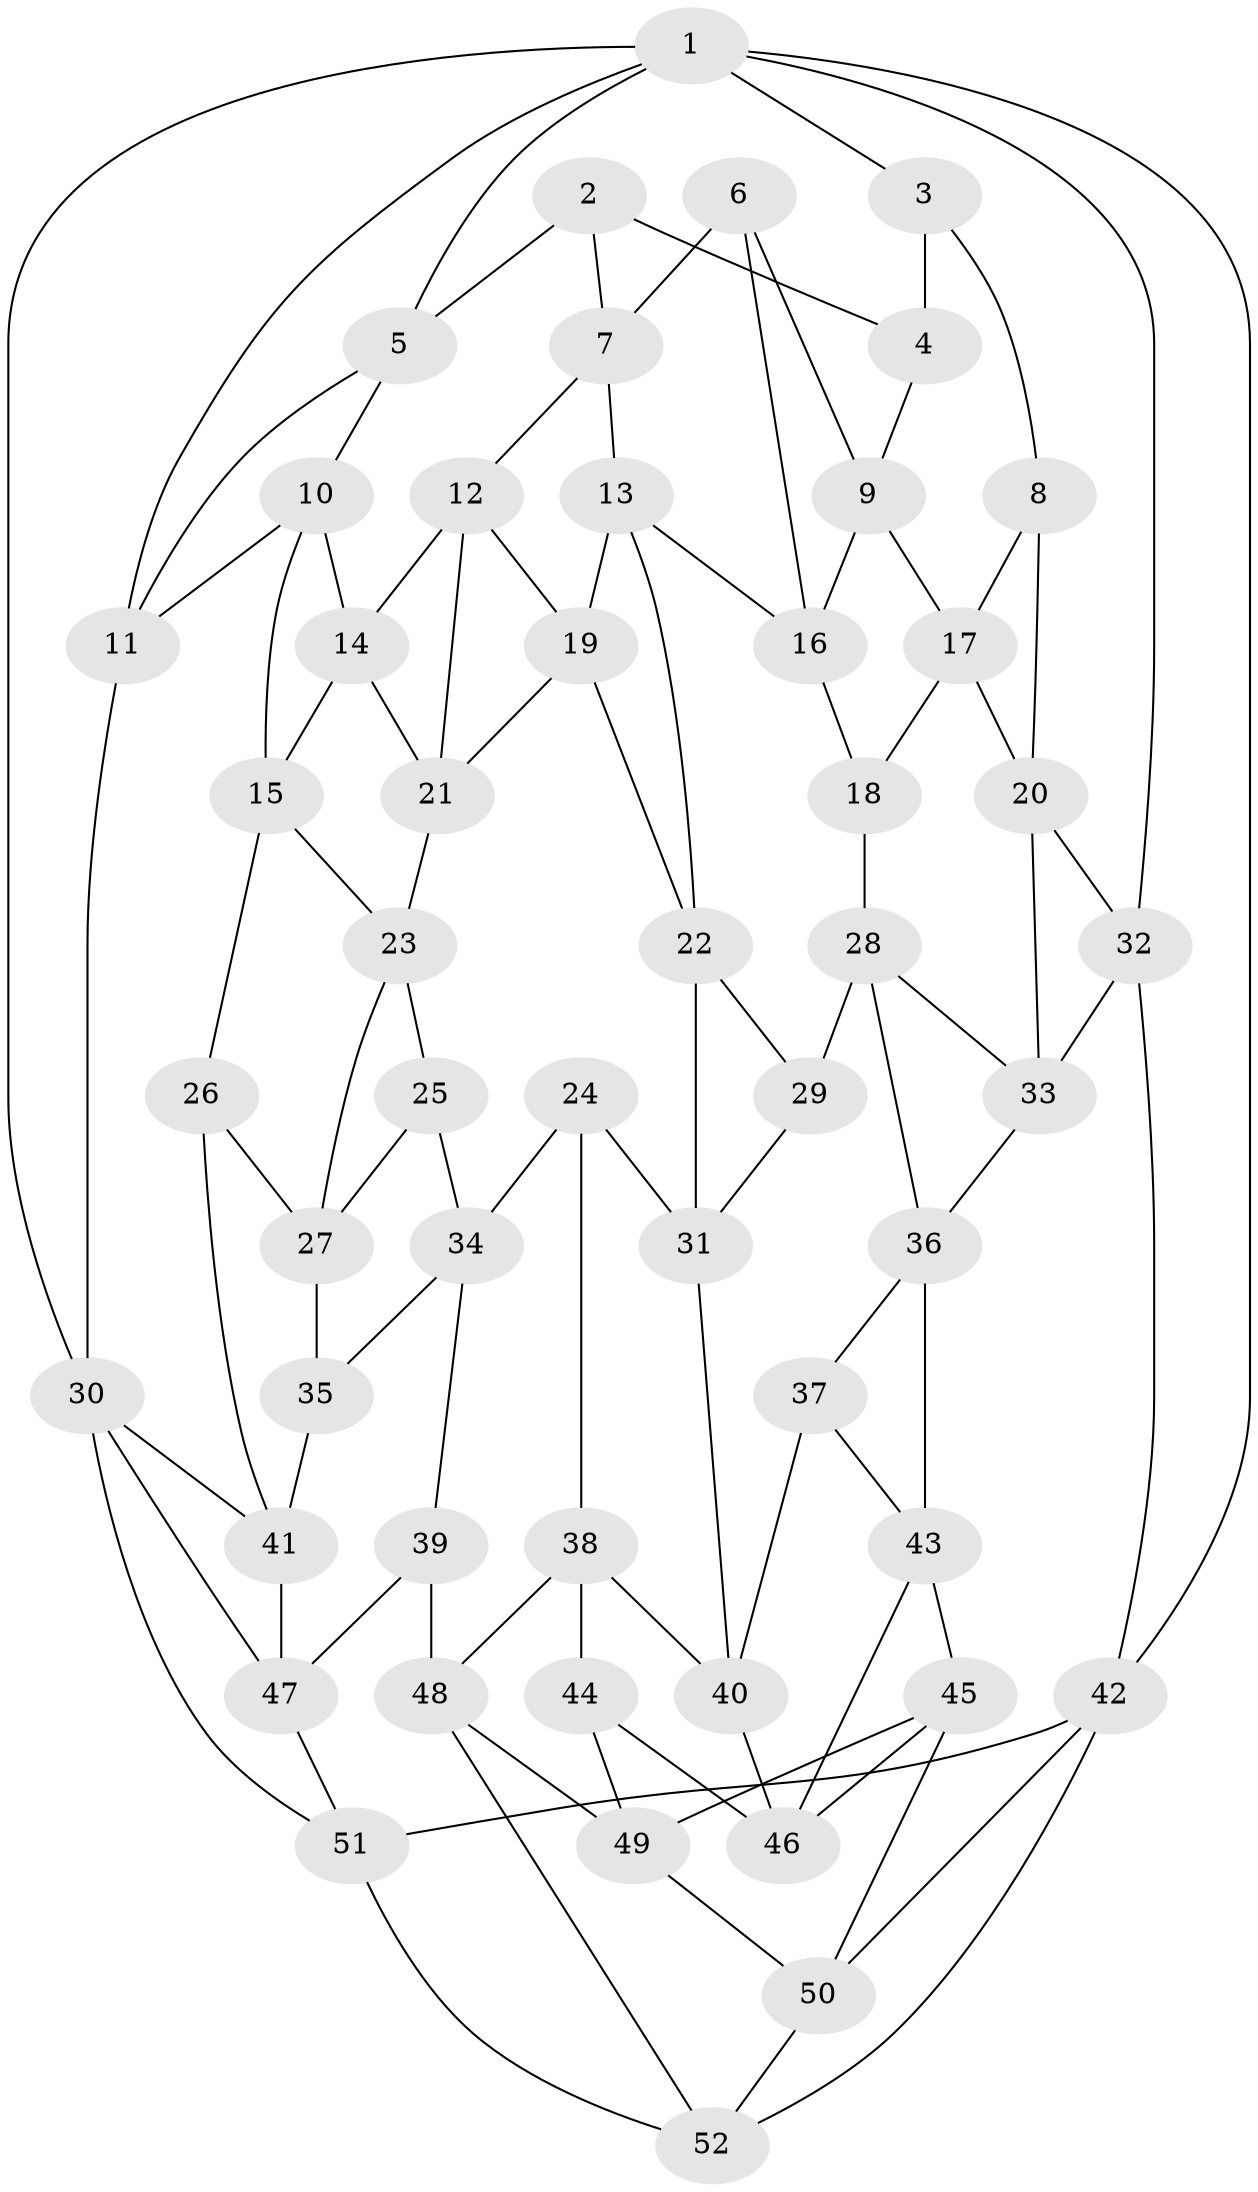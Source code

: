 // original degree distribution, {3: 0.019417475728155338, 5: 0.5825242718446602, 6: 0.18446601941747573, 4: 0.21359223300970873}
// Generated by graph-tools (version 1.1) at 2025/03/03/09/25 03:03:28]
// undirected, 52 vertices, 99 edges
graph export_dot {
graph [start="1"]
  node [color=gray90,style=filled];
  1;
  2;
  3;
  4;
  5;
  6;
  7;
  8;
  9;
  10;
  11;
  12;
  13;
  14;
  15;
  16;
  17;
  18;
  19;
  20;
  21;
  22;
  23;
  24;
  25;
  26;
  27;
  28;
  29;
  30;
  31;
  32;
  33;
  34;
  35;
  36;
  37;
  38;
  39;
  40;
  41;
  42;
  43;
  44;
  45;
  46;
  47;
  48;
  49;
  50;
  51;
  52;
  1 -- 3 [weight=1.0];
  1 -- 5 [weight=1.0];
  1 -- 11 [weight=1.0];
  1 -- 30 [weight=1.0];
  1 -- 32 [weight=1.0];
  1 -- 42 [weight=1.0];
  2 -- 4 [weight=1.0];
  2 -- 5 [weight=1.0];
  2 -- 7 [weight=1.0];
  3 -- 4 [weight=1.0];
  3 -- 8 [weight=1.0];
  4 -- 9 [weight=1.0];
  5 -- 10 [weight=1.0];
  5 -- 11 [weight=1.0];
  6 -- 7 [weight=1.0];
  6 -- 9 [weight=1.0];
  6 -- 16 [weight=1.0];
  7 -- 12 [weight=1.0];
  7 -- 13 [weight=1.0];
  8 -- 17 [weight=1.0];
  8 -- 20 [weight=1.0];
  9 -- 16 [weight=1.0];
  9 -- 17 [weight=1.0];
  10 -- 11 [weight=1.0];
  10 -- 14 [weight=1.0];
  10 -- 15 [weight=1.0];
  11 -- 30 [weight=1.0];
  12 -- 14 [weight=1.0];
  12 -- 19 [weight=1.0];
  12 -- 21 [weight=1.0];
  13 -- 16 [weight=1.0];
  13 -- 19 [weight=1.0];
  13 -- 22 [weight=1.0];
  14 -- 15 [weight=1.0];
  14 -- 21 [weight=1.0];
  15 -- 23 [weight=1.0];
  15 -- 26 [weight=1.0];
  16 -- 18 [weight=1.0];
  17 -- 18 [weight=1.0];
  17 -- 20 [weight=1.0];
  18 -- 28 [weight=1.0];
  19 -- 21 [weight=1.0];
  19 -- 22 [weight=1.0];
  20 -- 32 [weight=1.0];
  20 -- 33 [weight=1.0];
  21 -- 23 [weight=1.0];
  22 -- 29 [weight=1.0];
  22 -- 31 [weight=1.0];
  23 -- 25 [weight=1.0];
  23 -- 27 [weight=1.0];
  24 -- 31 [weight=1.0];
  24 -- 34 [weight=1.0];
  24 -- 38 [weight=1.0];
  25 -- 27 [weight=1.0];
  25 -- 34 [weight=1.0];
  26 -- 27 [weight=1.0];
  26 -- 41 [weight=1.0];
  27 -- 35 [weight=1.0];
  28 -- 29 [weight=2.0];
  28 -- 33 [weight=1.0];
  28 -- 36 [weight=1.0];
  29 -- 31 [weight=1.0];
  30 -- 41 [weight=1.0];
  30 -- 47 [weight=1.0];
  30 -- 51 [weight=1.0];
  31 -- 40 [weight=1.0];
  32 -- 33 [weight=1.0];
  32 -- 42 [weight=1.0];
  33 -- 36 [weight=1.0];
  34 -- 35 [weight=1.0];
  34 -- 39 [weight=1.0];
  35 -- 41 [weight=1.0];
  36 -- 37 [weight=1.0];
  36 -- 43 [weight=1.0];
  37 -- 40 [weight=1.0];
  37 -- 43 [weight=1.0];
  38 -- 40 [weight=1.0];
  38 -- 44 [weight=1.0];
  38 -- 48 [weight=1.0];
  39 -- 47 [weight=1.0];
  39 -- 48 [weight=1.0];
  40 -- 46 [weight=1.0];
  41 -- 47 [weight=1.0];
  42 -- 50 [weight=1.0];
  42 -- 51 [weight=1.0];
  42 -- 52 [weight=1.0];
  43 -- 45 [weight=1.0];
  43 -- 46 [weight=1.0];
  44 -- 46 [weight=1.0];
  44 -- 49 [weight=1.0];
  45 -- 46 [weight=1.0];
  45 -- 49 [weight=1.0];
  45 -- 50 [weight=1.0];
  47 -- 51 [weight=1.0];
  48 -- 49 [weight=1.0];
  48 -- 52 [weight=1.0];
  49 -- 50 [weight=1.0];
  50 -- 52 [weight=1.0];
  51 -- 52 [weight=1.0];
}
